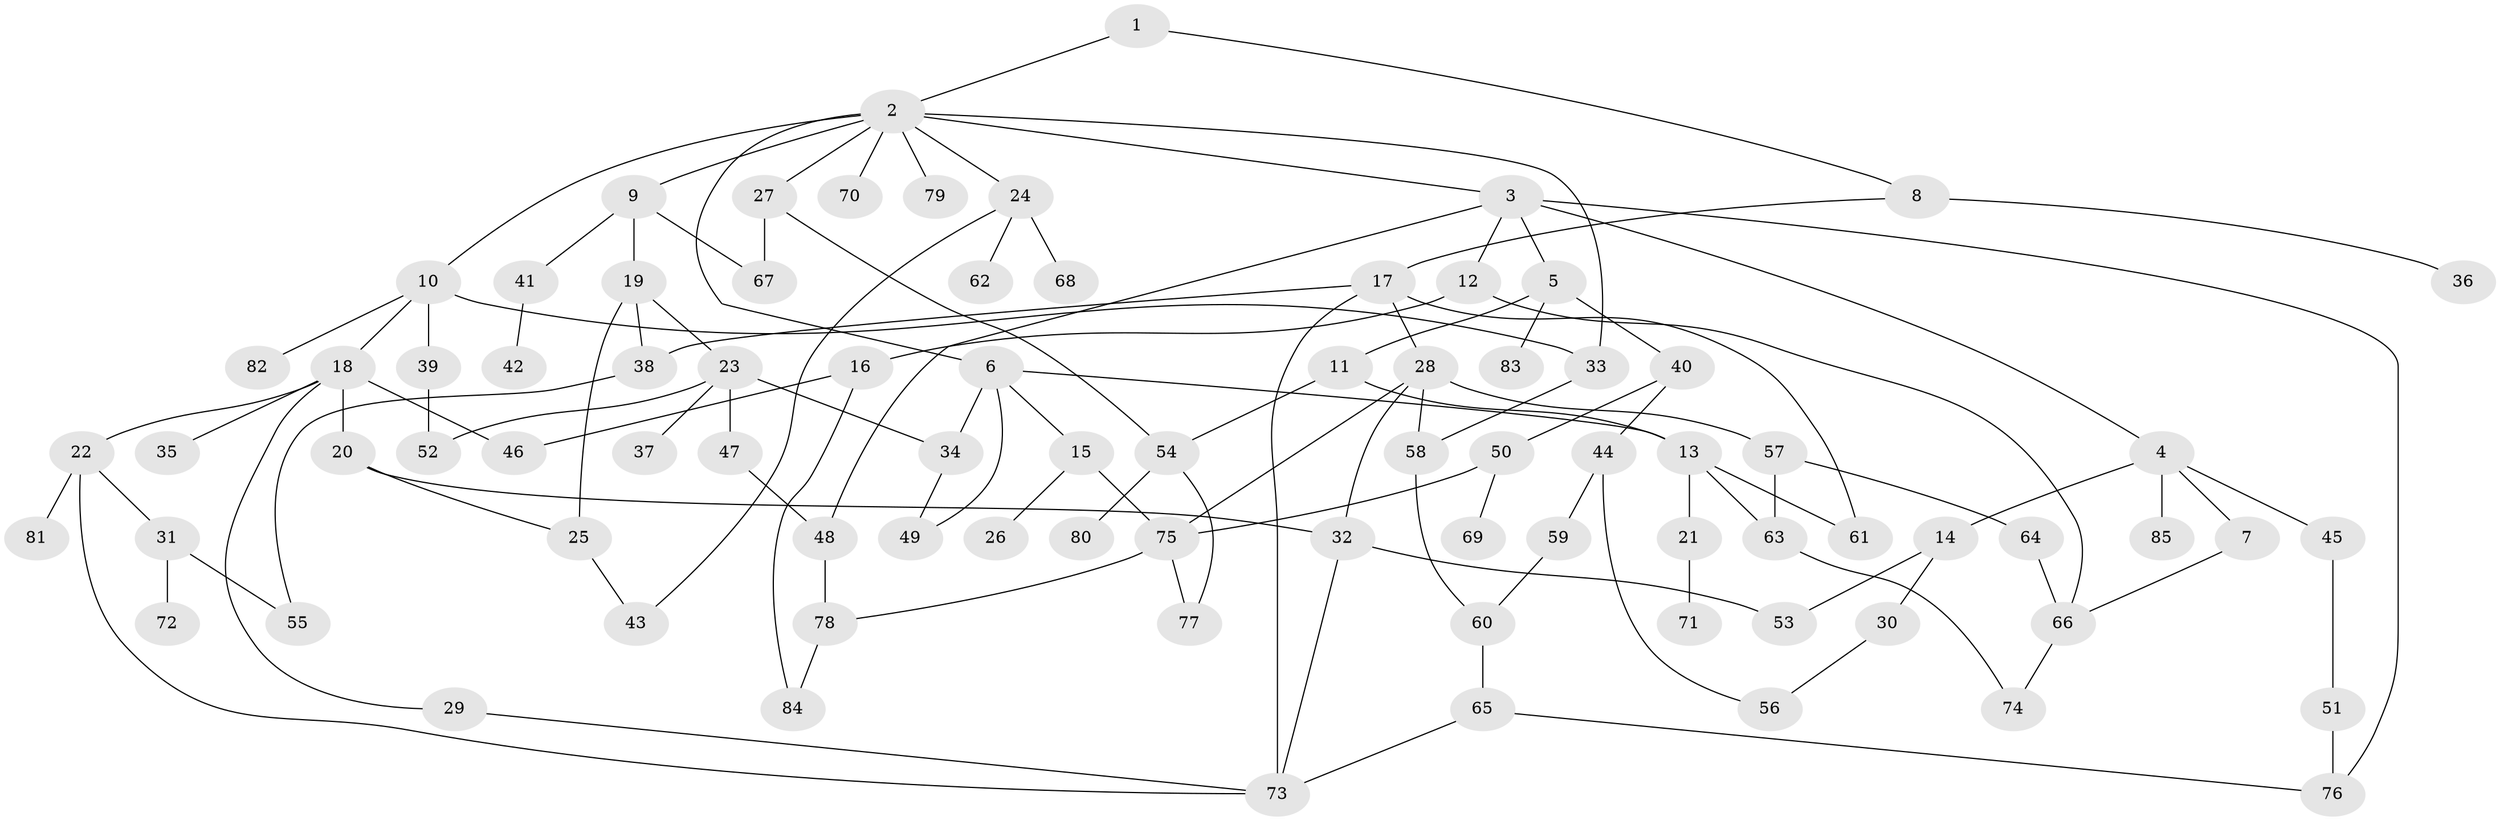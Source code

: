 // coarse degree distribution, {8: 0.023809523809523808, 4: 0.11904761904761904, 2: 0.19047619047619047, 1: 0.3333333333333333, 5: 0.14285714285714285, 3: 0.09523809523809523, 6: 0.047619047619047616, 9: 0.023809523809523808, 11: 0.023809523809523808}
// Generated by graph-tools (version 1.1) at 2025/44/03/04/25 21:44:18]
// undirected, 85 vertices, 118 edges
graph export_dot {
graph [start="1"]
  node [color=gray90,style=filled];
  1;
  2;
  3;
  4;
  5;
  6;
  7;
  8;
  9;
  10;
  11;
  12;
  13;
  14;
  15;
  16;
  17;
  18;
  19;
  20;
  21;
  22;
  23;
  24;
  25;
  26;
  27;
  28;
  29;
  30;
  31;
  32;
  33;
  34;
  35;
  36;
  37;
  38;
  39;
  40;
  41;
  42;
  43;
  44;
  45;
  46;
  47;
  48;
  49;
  50;
  51;
  52;
  53;
  54;
  55;
  56;
  57;
  58;
  59;
  60;
  61;
  62;
  63;
  64;
  65;
  66;
  67;
  68;
  69;
  70;
  71;
  72;
  73;
  74;
  75;
  76;
  77;
  78;
  79;
  80;
  81;
  82;
  83;
  84;
  85;
  1 -- 2;
  1 -- 8;
  2 -- 3;
  2 -- 6;
  2 -- 9;
  2 -- 10;
  2 -- 24;
  2 -- 27;
  2 -- 70;
  2 -- 79;
  2 -- 33;
  3 -- 4;
  3 -- 5;
  3 -- 12;
  3 -- 48;
  3 -- 76;
  4 -- 7;
  4 -- 14;
  4 -- 45;
  4 -- 85;
  5 -- 11;
  5 -- 40;
  5 -- 83;
  6 -- 13;
  6 -- 15;
  6 -- 34;
  6 -- 49;
  7 -- 66;
  8 -- 17;
  8 -- 36;
  9 -- 19;
  9 -- 41;
  9 -- 67;
  10 -- 18;
  10 -- 33;
  10 -- 39;
  10 -- 82;
  11 -- 54;
  11 -- 13;
  12 -- 16;
  12 -- 66;
  13 -- 21;
  13 -- 61;
  13 -- 63;
  14 -- 30;
  14 -- 53;
  15 -- 26;
  15 -- 75;
  16 -- 46;
  16 -- 84;
  17 -- 28;
  17 -- 73;
  17 -- 38;
  17 -- 61;
  18 -- 20;
  18 -- 22;
  18 -- 29;
  18 -- 35;
  18 -- 46;
  19 -- 23;
  19 -- 38;
  19 -- 25;
  20 -- 25;
  20 -- 32;
  21 -- 71;
  22 -- 31;
  22 -- 81;
  22 -- 73;
  23 -- 37;
  23 -- 47;
  23 -- 52;
  23 -- 34;
  24 -- 62;
  24 -- 68;
  24 -- 43;
  25 -- 43;
  27 -- 54;
  27 -- 67;
  28 -- 57;
  28 -- 58;
  28 -- 75;
  28 -- 32;
  29 -- 73;
  30 -- 56;
  31 -- 72;
  31 -- 55;
  32 -- 53;
  32 -- 73;
  33 -- 58;
  34 -- 49;
  38 -- 55;
  39 -- 52;
  40 -- 44;
  40 -- 50;
  41 -- 42;
  44 -- 56;
  44 -- 59;
  45 -- 51;
  47 -- 48;
  48 -- 78;
  50 -- 69;
  50 -- 75;
  51 -- 76;
  54 -- 77;
  54 -- 80;
  57 -- 63;
  57 -- 64;
  58 -- 60;
  59 -- 60;
  60 -- 65;
  63 -- 74;
  64 -- 66;
  65 -- 76;
  65 -- 73;
  66 -- 74;
  75 -- 78;
  75 -- 77;
  78 -- 84;
}
